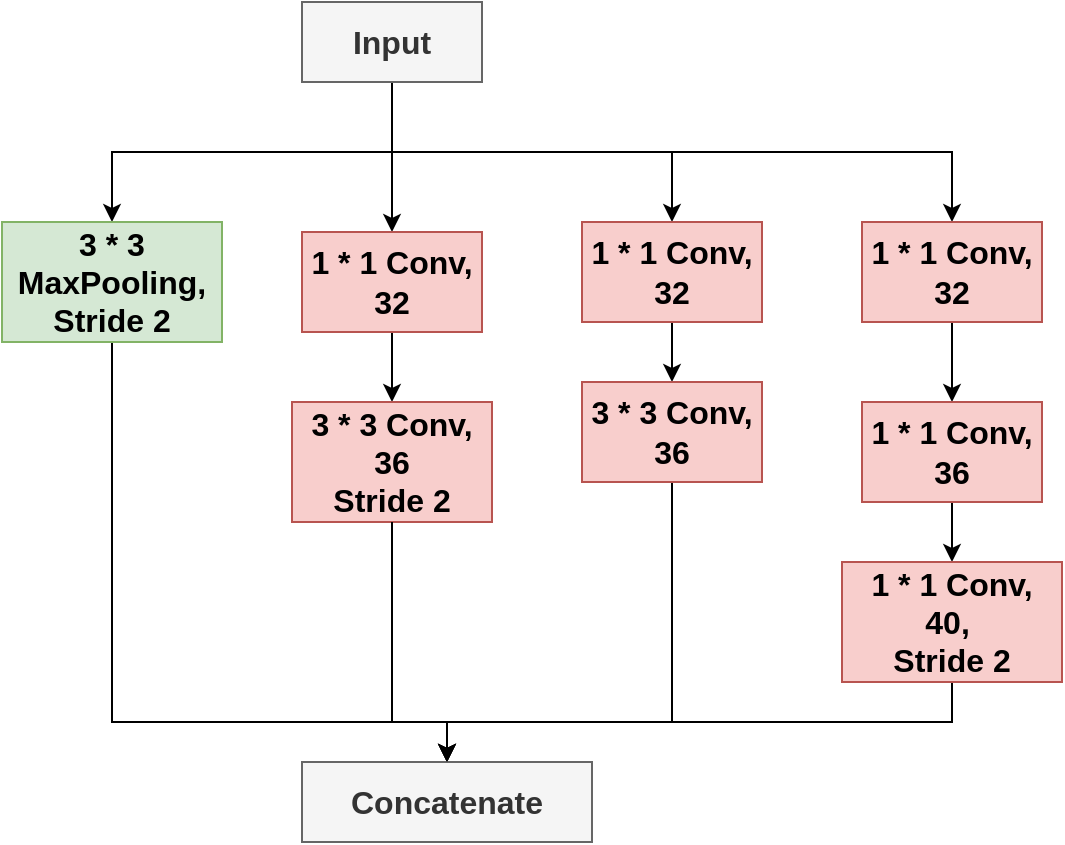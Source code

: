 <mxfile version="24.2.0" type="device">
  <diagram name="Page-1" id="FZI9rnvhVKdGN2hq_f4T">
    <mxGraphModel dx="2620" dy="933" grid="1" gridSize="10" guides="1" tooltips="1" connect="1" arrows="1" fold="1" page="1" pageScale="1" pageWidth="827" pageHeight="1169" math="0" shadow="0">
      <root>
        <mxCell id="0" />
        <mxCell id="1" parent="0" />
        <mxCell id="RBVPOrrxZNEzKab3p2Ck-3" style="edgeStyle=orthogonalEdgeStyle;rounded=0;orthogonalLoop=1;jettySize=auto;html=1;exitX=0.5;exitY=1;exitDx=0;exitDy=0;entryX=0.5;entryY=0;entryDx=0;entryDy=0;" edge="1" parent="1" source="RBVPOrrxZNEzKab3p2Ck-1" target="RBVPOrrxZNEzKab3p2Ck-2">
          <mxGeometry relative="1" as="geometry" />
        </mxCell>
        <mxCell id="RBVPOrrxZNEzKab3p2Ck-5" style="edgeStyle=orthogonalEdgeStyle;rounded=0;orthogonalLoop=1;jettySize=auto;html=1;exitX=0.5;exitY=1;exitDx=0;exitDy=0;entryX=0.5;entryY=0;entryDx=0;entryDy=0;" edge="1" parent="1" source="RBVPOrrxZNEzKab3p2Ck-1" target="RBVPOrrxZNEzKab3p2Ck-4">
          <mxGeometry relative="1" as="geometry" />
        </mxCell>
        <mxCell id="RBVPOrrxZNEzKab3p2Ck-9" style="edgeStyle=orthogonalEdgeStyle;rounded=0;orthogonalLoop=1;jettySize=auto;html=1;exitX=0.5;exitY=1;exitDx=0;exitDy=0;entryX=0.5;entryY=0;entryDx=0;entryDy=0;" edge="1" parent="1" source="RBVPOrrxZNEzKab3p2Ck-1" target="RBVPOrrxZNEzKab3p2Ck-8">
          <mxGeometry relative="1" as="geometry" />
        </mxCell>
        <mxCell id="RBVPOrrxZNEzKab3p2Ck-13" style="edgeStyle=orthogonalEdgeStyle;rounded=0;orthogonalLoop=1;jettySize=auto;html=1;exitX=0.5;exitY=1;exitDx=0;exitDy=0;entryX=0.5;entryY=0;entryDx=0;entryDy=0;" edge="1" parent="1" source="RBVPOrrxZNEzKab3p2Ck-1" target="RBVPOrrxZNEzKab3p2Ck-12">
          <mxGeometry relative="1" as="geometry" />
        </mxCell>
        <mxCell id="RBVPOrrxZNEzKab3p2Ck-1" value="&lt;b&gt;&lt;font style=&quot;font-size: 16px;&quot;&gt;Input&lt;/font&gt;&lt;/b&gt;" style="rounded=0;whiteSpace=wrap;html=1;fillColor=#f5f5f5;fontColor=#333333;strokeColor=#666666;" vertex="1" parent="1">
          <mxGeometry x="120" y="60" width="90" height="40" as="geometry" />
        </mxCell>
        <mxCell id="RBVPOrrxZNEzKab3p2Ck-20" style="edgeStyle=orthogonalEdgeStyle;rounded=0;orthogonalLoop=1;jettySize=auto;html=1;exitX=0.5;exitY=1;exitDx=0;exitDy=0;entryX=0.5;entryY=0;entryDx=0;entryDy=0;" edge="1" parent="1" source="RBVPOrrxZNEzKab3p2Ck-2" target="RBVPOrrxZNEzKab3p2Ck-19">
          <mxGeometry relative="1" as="geometry">
            <Array as="points">
              <mxPoint x="25" y="420" />
              <mxPoint x="193" y="420" />
            </Array>
          </mxGeometry>
        </mxCell>
        <mxCell id="RBVPOrrxZNEzKab3p2Ck-2" value="&lt;b&gt;&lt;font style=&quot;font-size: 16px;&quot;&gt;3 * 3 MaxPooling, Stride 2&lt;/font&gt;&lt;/b&gt;" style="rounded=0;whiteSpace=wrap;html=1;fillColor=#d5e8d4;strokeColor=#82b366;" vertex="1" parent="1">
          <mxGeometry x="-30" y="170" width="110" height="60" as="geometry" />
        </mxCell>
        <mxCell id="RBVPOrrxZNEzKab3p2Ck-7" value="" style="edgeStyle=orthogonalEdgeStyle;rounded=0;orthogonalLoop=1;jettySize=auto;html=1;" edge="1" parent="1" source="RBVPOrrxZNEzKab3p2Ck-4" target="RBVPOrrxZNEzKab3p2Ck-6">
          <mxGeometry relative="1" as="geometry" />
        </mxCell>
        <mxCell id="RBVPOrrxZNEzKab3p2Ck-4" value="&lt;span style=&quot;font-size: 16px;&quot;&gt;&lt;b&gt;1 * 1 Conv, 32&lt;/b&gt;&lt;/span&gt;" style="rounded=0;whiteSpace=wrap;html=1;fillColor=#f8cecc;strokeColor=#b85450;" vertex="1" parent="1">
          <mxGeometry x="120" y="175" width="90" height="50" as="geometry" />
        </mxCell>
        <mxCell id="RBVPOrrxZNEzKab3p2Ck-6" value="&lt;span style=&quot;font-size: 16px;&quot;&gt;&lt;b&gt;3 * 3 Conv, 36&lt;/b&gt;&lt;/span&gt;&lt;div&gt;&lt;span style=&quot;font-size: 16px;&quot;&gt;&lt;b&gt;Stride 2&lt;/b&gt;&lt;/span&gt;&lt;/div&gt;" style="rounded=0;whiteSpace=wrap;html=1;fillColor=#f8cecc;strokeColor=#b85450;" vertex="1" parent="1">
          <mxGeometry x="115" y="260" width="100" height="60" as="geometry" />
        </mxCell>
        <mxCell id="RBVPOrrxZNEzKab3p2Ck-11" value="" style="edgeStyle=orthogonalEdgeStyle;rounded=0;orthogonalLoop=1;jettySize=auto;html=1;" edge="1" parent="1" source="RBVPOrrxZNEzKab3p2Ck-8" target="RBVPOrrxZNEzKab3p2Ck-10">
          <mxGeometry relative="1" as="geometry" />
        </mxCell>
        <mxCell id="RBVPOrrxZNEzKab3p2Ck-8" value="&lt;span style=&quot;font-size: 16px;&quot;&gt;&lt;b&gt;1 * 1 Conv, 32&lt;/b&gt;&lt;/span&gt;" style="rounded=0;whiteSpace=wrap;html=1;fillColor=#f8cecc;strokeColor=#b85450;" vertex="1" parent="1">
          <mxGeometry x="260" y="170" width="90" height="50" as="geometry" />
        </mxCell>
        <mxCell id="RBVPOrrxZNEzKab3p2Ck-22" style="edgeStyle=orthogonalEdgeStyle;rounded=0;orthogonalLoop=1;jettySize=auto;html=1;exitX=0.5;exitY=1;exitDx=0;exitDy=0;entryX=0.5;entryY=0;entryDx=0;entryDy=0;" edge="1" parent="1" source="RBVPOrrxZNEzKab3p2Ck-10" target="RBVPOrrxZNEzKab3p2Ck-19">
          <mxGeometry relative="1" as="geometry">
            <Array as="points">
              <mxPoint x="305" y="420" />
              <mxPoint x="193" y="420" />
            </Array>
          </mxGeometry>
        </mxCell>
        <mxCell id="RBVPOrrxZNEzKab3p2Ck-10" value="&lt;span style=&quot;font-size: 16px;&quot;&gt;&lt;b&gt;3 * 3 Conv, 36&lt;/b&gt;&lt;/span&gt;" style="rounded=0;whiteSpace=wrap;html=1;fillColor=#f8cecc;strokeColor=#b85450;" vertex="1" parent="1">
          <mxGeometry x="260" y="250" width="90" height="50" as="geometry" />
        </mxCell>
        <mxCell id="RBVPOrrxZNEzKab3p2Ck-15" value="" style="edgeStyle=orthogonalEdgeStyle;rounded=0;orthogonalLoop=1;jettySize=auto;html=1;" edge="1" parent="1" source="RBVPOrrxZNEzKab3p2Ck-12" target="RBVPOrrxZNEzKab3p2Ck-14">
          <mxGeometry relative="1" as="geometry" />
        </mxCell>
        <mxCell id="RBVPOrrxZNEzKab3p2Ck-12" value="&lt;span style=&quot;font-size: 16px;&quot;&gt;&lt;b&gt;1 * 1 Conv, 32&lt;/b&gt;&lt;/span&gt;" style="rounded=0;whiteSpace=wrap;html=1;fillColor=#f8cecc;strokeColor=#b85450;" vertex="1" parent="1">
          <mxGeometry x="400" y="170" width="90" height="50" as="geometry" />
        </mxCell>
        <mxCell id="RBVPOrrxZNEzKab3p2Ck-17" value="" style="edgeStyle=orthogonalEdgeStyle;rounded=0;orthogonalLoop=1;jettySize=auto;html=1;" edge="1" parent="1" source="RBVPOrrxZNEzKab3p2Ck-14" target="RBVPOrrxZNEzKab3p2Ck-16">
          <mxGeometry relative="1" as="geometry" />
        </mxCell>
        <mxCell id="RBVPOrrxZNEzKab3p2Ck-14" value="&lt;span style=&quot;font-size: 16px;&quot;&gt;&lt;b&gt;1 * 1 Conv, 36&lt;/b&gt;&lt;/span&gt;" style="rounded=0;whiteSpace=wrap;html=1;fillColor=#f8cecc;strokeColor=#b85450;" vertex="1" parent="1">
          <mxGeometry x="400" y="260" width="90" height="50" as="geometry" />
        </mxCell>
        <mxCell id="RBVPOrrxZNEzKab3p2Ck-23" style="edgeStyle=orthogonalEdgeStyle;rounded=0;orthogonalLoop=1;jettySize=auto;html=1;exitX=0.5;exitY=1;exitDx=0;exitDy=0;entryX=0.5;entryY=0;entryDx=0;entryDy=0;" edge="1" parent="1" source="RBVPOrrxZNEzKab3p2Ck-16" target="RBVPOrrxZNEzKab3p2Ck-19">
          <mxGeometry relative="1" as="geometry" />
        </mxCell>
        <mxCell id="RBVPOrrxZNEzKab3p2Ck-16" value="&lt;span style=&quot;font-size: 16px;&quot;&gt;&lt;b&gt;1 * 1 Conv, 40,&amp;nbsp;&lt;/b&gt;&lt;/span&gt;&lt;div&gt;&lt;span style=&quot;font-size: 16px;&quot;&gt;&lt;b&gt;Stride 2&lt;/b&gt;&lt;/span&gt;&lt;/div&gt;" style="rounded=0;whiteSpace=wrap;html=1;fillColor=#f8cecc;strokeColor=#b85450;" vertex="1" parent="1">
          <mxGeometry x="390" y="340" width="110" height="60" as="geometry" />
        </mxCell>
        <mxCell id="RBVPOrrxZNEzKab3p2Ck-19" value="&lt;b&gt;&lt;font style=&quot;font-size: 16px;&quot;&gt;Concatenate&lt;/font&gt;&lt;/b&gt;" style="rounded=0;whiteSpace=wrap;html=1;fillColor=#f5f5f5;fontColor=#333333;strokeColor=#666666;" vertex="1" parent="1">
          <mxGeometry x="120" y="440" width="145" height="40" as="geometry" />
        </mxCell>
        <mxCell id="RBVPOrrxZNEzKab3p2Ck-21" style="edgeStyle=orthogonalEdgeStyle;rounded=0;orthogonalLoop=1;jettySize=auto;html=1;exitX=0.5;exitY=1;exitDx=0;exitDy=0;entryX=0.5;entryY=0;entryDx=0;entryDy=0;" edge="1" parent="1" source="RBVPOrrxZNEzKab3p2Ck-6" target="RBVPOrrxZNEzKab3p2Ck-19">
          <mxGeometry relative="1" as="geometry">
            <Array as="points">
              <mxPoint x="165" y="420" />
              <mxPoint x="193" y="420" />
            </Array>
          </mxGeometry>
        </mxCell>
      </root>
    </mxGraphModel>
  </diagram>
</mxfile>
